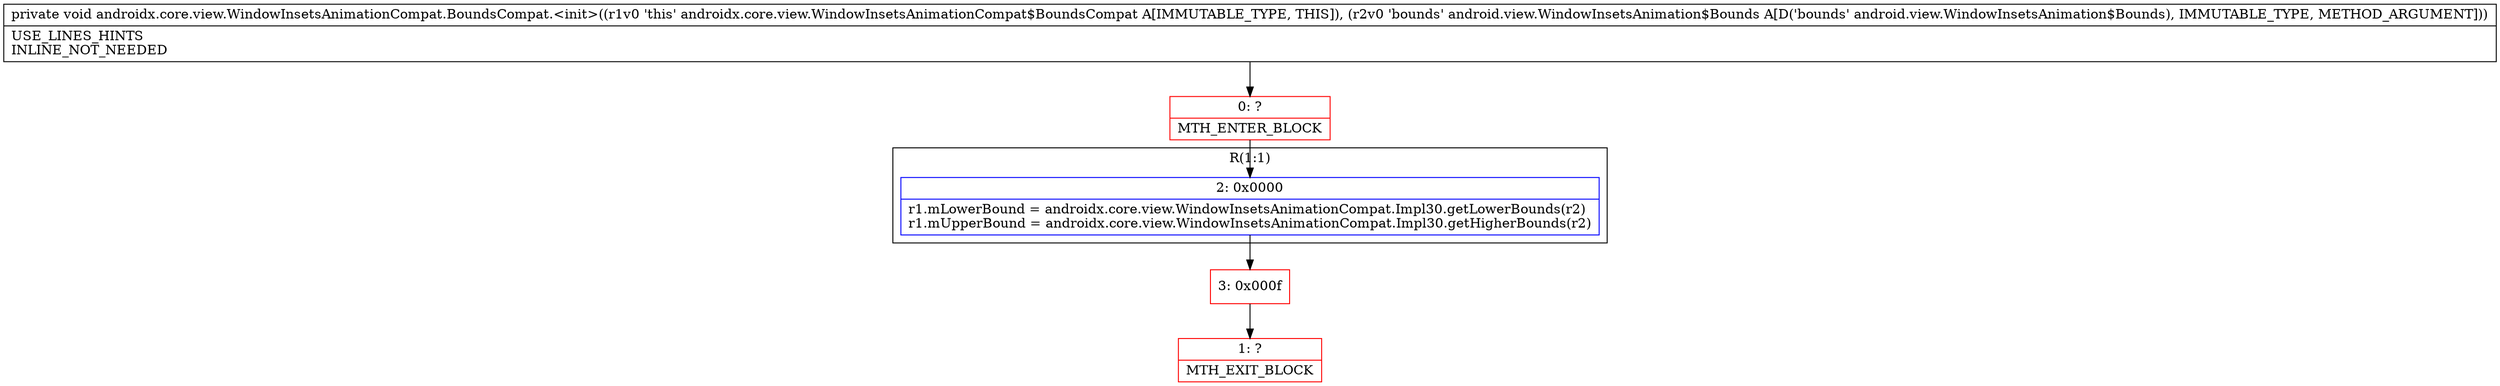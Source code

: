 digraph "CFG forandroidx.core.view.WindowInsetsAnimationCompat.BoundsCompat.\<init\>(Landroid\/view\/WindowInsetsAnimation$Bounds;)V" {
subgraph cluster_Region_922502186 {
label = "R(1:1)";
node [shape=record,color=blue];
Node_2 [shape=record,label="{2\:\ 0x0000|r1.mLowerBound = androidx.core.view.WindowInsetsAnimationCompat.Impl30.getLowerBounds(r2)\lr1.mUpperBound = androidx.core.view.WindowInsetsAnimationCompat.Impl30.getHigherBounds(r2)\l}"];
}
Node_0 [shape=record,color=red,label="{0\:\ ?|MTH_ENTER_BLOCK\l}"];
Node_3 [shape=record,color=red,label="{3\:\ 0x000f}"];
Node_1 [shape=record,color=red,label="{1\:\ ?|MTH_EXIT_BLOCK\l}"];
MethodNode[shape=record,label="{private void androidx.core.view.WindowInsetsAnimationCompat.BoundsCompat.\<init\>((r1v0 'this' androidx.core.view.WindowInsetsAnimationCompat$BoundsCompat A[IMMUTABLE_TYPE, THIS]), (r2v0 'bounds' android.view.WindowInsetsAnimation$Bounds A[D('bounds' android.view.WindowInsetsAnimation$Bounds), IMMUTABLE_TYPE, METHOD_ARGUMENT]))  | USE_LINES_HINTS\lINLINE_NOT_NEEDED\l}"];
MethodNode -> Node_0;Node_2 -> Node_3;
Node_0 -> Node_2;
Node_3 -> Node_1;
}

